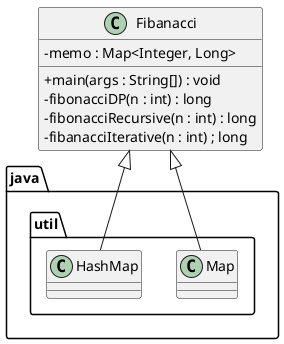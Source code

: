 @startuml
'https://plantuml.com/class-diagram

skinparam classAttributeIconSize 0
class Fibanacci {
 -memo : Map<Integer, Long>
 +main(args : String[]) : void
 -fibonacciDP(n : int) : long
 -fibonacciRecursive(n : int) : long
 -fibanacciIterative(n : int) ; long
}
Fibanacci <|-- java.util.Map
Fibanacci <|-- java.util.HashMap

@enduml
